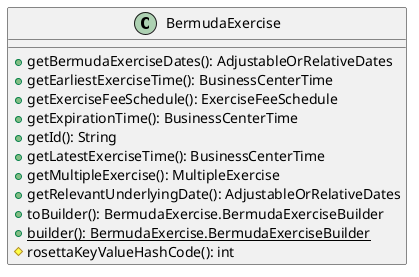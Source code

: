 @startuml

    class BermudaExercise [[BermudaExercise.html]] {
        +getBermudaExerciseDates(): AdjustableOrRelativeDates
        +getEarliestExerciseTime(): BusinessCenterTime
        +getExerciseFeeSchedule(): ExerciseFeeSchedule
        +getExpirationTime(): BusinessCenterTime
        +getId(): String
        +getLatestExerciseTime(): BusinessCenterTime
        +getMultipleExercise(): MultipleExercise
        +getRelevantUnderlyingDate(): AdjustableOrRelativeDates
        +toBuilder(): BermudaExercise.BermudaExerciseBuilder
        {static} +builder(): BermudaExercise.BermudaExerciseBuilder
        #rosettaKeyValueHashCode(): int
    }

@enduml
